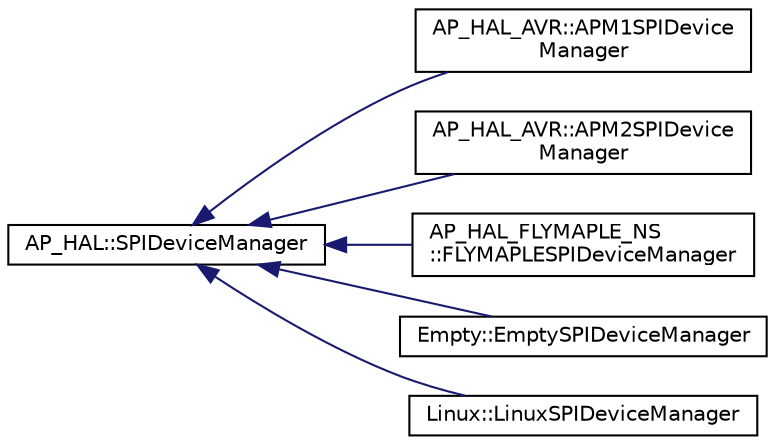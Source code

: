 digraph "Graphical Class Hierarchy"
{
 // INTERACTIVE_SVG=YES
  edge [fontname="Helvetica",fontsize="10",labelfontname="Helvetica",labelfontsize="10"];
  node [fontname="Helvetica",fontsize="10",shape=record];
  rankdir="LR";
  Node1 [label="AP_HAL::SPIDeviceManager",height=0.2,width=0.4,color="black", fillcolor="white", style="filled",URL="$classAP__HAL_1_1SPIDeviceManager.html"];
  Node1 -> Node2 [dir="back",color="midnightblue",fontsize="10",style="solid",fontname="Helvetica"];
  Node2 [label="AP_HAL_AVR::APM1SPIDevice\lManager",height=0.2,width=0.4,color="black", fillcolor="white", style="filled",URL="$classAP__HAL__AVR_1_1APM1SPIDeviceManager.html"];
  Node1 -> Node3 [dir="back",color="midnightblue",fontsize="10",style="solid",fontname="Helvetica"];
  Node3 [label="AP_HAL_AVR::APM2SPIDevice\lManager",height=0.2,width=0.4,color="black", fillcolor="white", style="filled",URL="$classAP__HAL__AVR_1_1APM2SPIDeviceManager.html"];
  Node1 -> Node4 [dir="back",color="midnightblue",fontsize="10",style="solid",fontname="Helvetica"];
  Node4 [label="AP_HAL_FLYMAPLE_NS\l::FLYMAPLESPIDeviceManager",height=0.2,width=0.4,color="black", fillcolor="white", style="filled",URL="$classAP__HAL__FLYMAPLE__NS_1_1FLYMAPLESPIDeviceManager.html"];
  Node1 -> Node5 [dir="back",color="midnightblue",fontsize="10",style="solid",fontname="Helvetica"];
  Node5 [label="Empty::EmptySPIDeviceManager",height=0.2,width=0.4,color="black", fillcolor="white", style="filled",URL="$classEmpty_1_1EmptySPIDeviceManager.html"];
  Node1 -> Node6 [dir="back",color="midnightblue",fontsize="10",style="solid",fontname="Helvetica"];
  Node6 [label="Linux::LinuxSPIDeviceManager",height=0.2,width=0.4,color="black", fillcolor="white", style="filled",URL="$classLinux_1_1LinuxSPIDeviceManager.html"];
}
